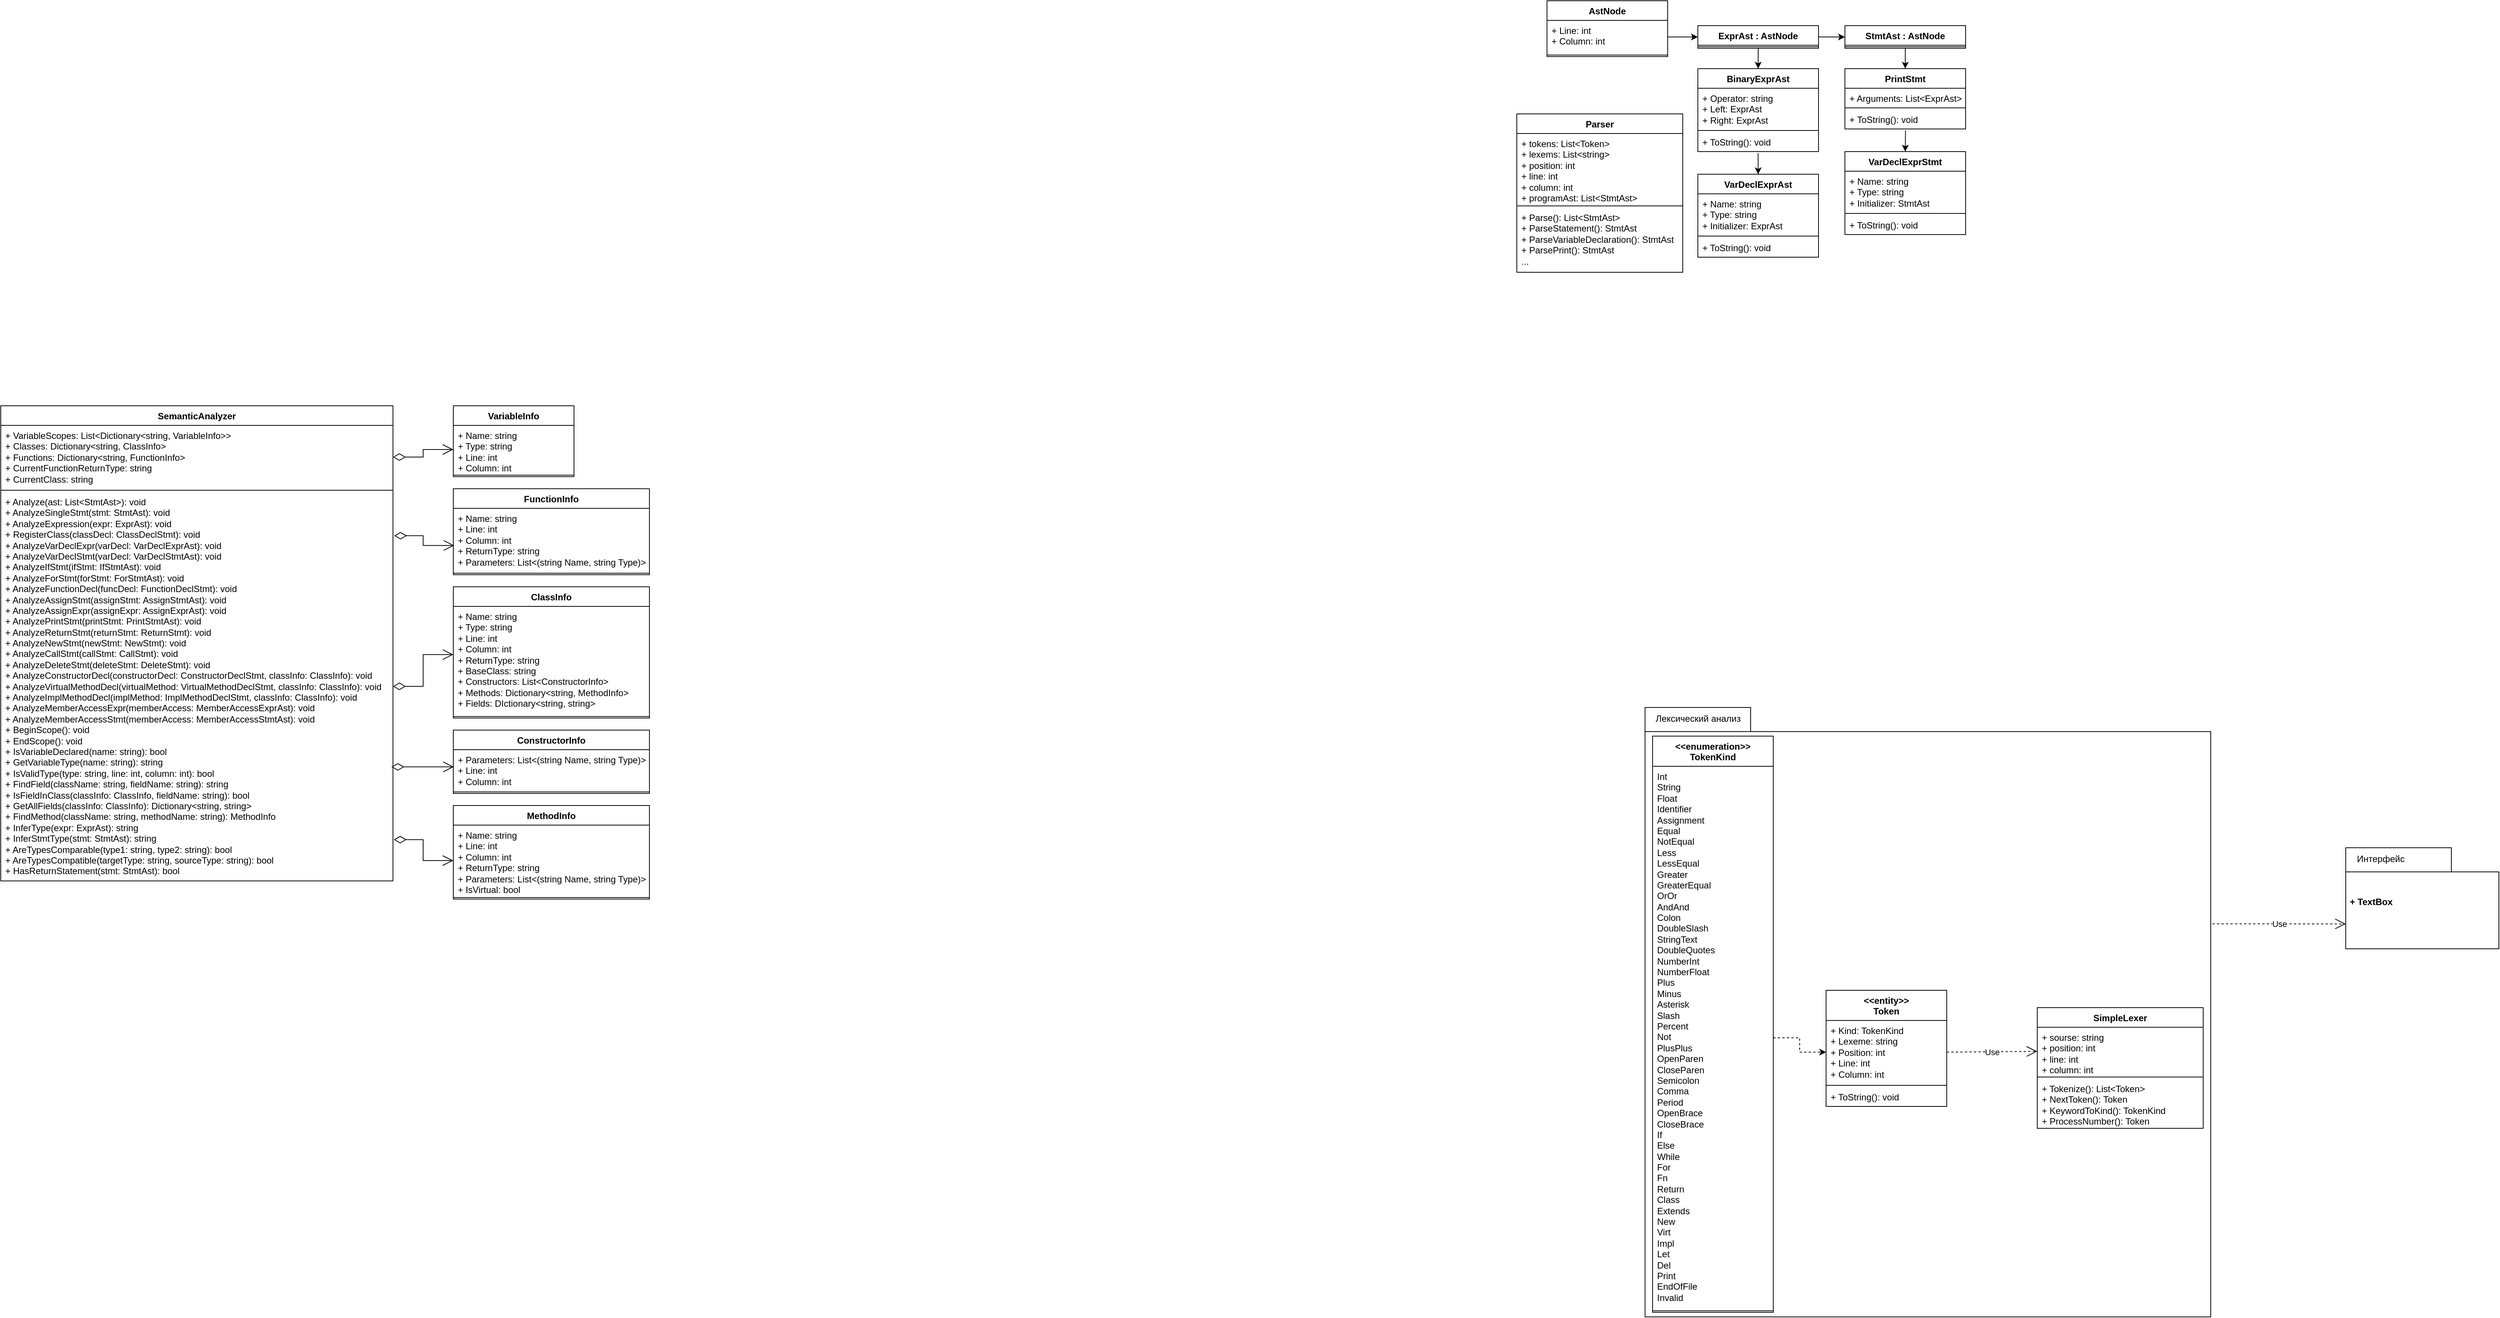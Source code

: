 <mxfile version="26.2.14">
  <diagram name="Page-1" id="e7e014a7-5840-1c2e-5031-d8a46d1fe8dd">
    <mxGraphModel dx="1787" dy="943" grid="1" gridSize="10" guides="1" tooltips="1" connect="1" arrows="1" fold="1" page="1" pageScale="1" pageWidth="1169" pageHeight="826" background="none" math="0" shadow="0">
      <root>
        <mxCell id="0" />
        <mxCell id="1" parent="0" />
        <mxCell id="24vI78n51o_PxsGSO4ZA-2" value="" style="shape=folder;fontStyle=1;spacingTop=10;tabWidth=140;tabHeight=32;tabPosition=left;html=1;whiteSpace=wrap;align=left;" vertex="1" parent="1">
          <mxGeometry x="2250" y="1350" width="750" height="808" as="geometry" />
        </mxCell>
        <mxCell id="PAyd272_Thw8yAXDjtvD-41" value="&lt;div&gt;&amp;lt;&amp;lt;entity&amp;gt;&amp;gt;&lt;/div&gt;Token" style="swimlane;fontStyle=1;align=center;verticalAlign=top;childLayout=stackLayout;horizontal=1;startSize=40;horizontalStack=0;resizeParent=1;resizeParentMax=0;resizeLast=0;collapsible=1;marginBottom=0;whiteSpace=wrap;html=1;" parent="1" vertex="1">
          <mxGeometry x="2490" y="1725" width="160" height="154" as="geometry" />
        </mxCell>
        <mxCell id="PAyd272_Thw8yAXDjtvD-42" value="+ Kind: TokenKind&lt;div&gt;+ Lexeme: string&lt;/div&gt;&lt;div&gt;+ Position: int&lt;/div&gt;&lt;div&gt;+ Line: int&lt;/div&gt;&lt;div&gt;+ Column: int&lt;/div&gt;" style="text;strokeColor=none;fillColor=none;align=left;verticalAlign=top;spacingLeft=4;spacingRight=4;overflow=hidden;rotatable=0;points=[[0,0.5],[1,0.5]];portConstraint=eastwest;whiteSpace=wrap;html=1;" parent="PAyd272_Thw8yAXDjtvD-41" vertex="1">
          <mxGeometry y="40" width="160" height="84" as="geometry" />
        </mxCell>
        <mxCell id="PAyd272_Thw8yAXDjtvD-43" value="" style="line;strokeWidth=1;fillColor=none;align=left;verticalAlign=middle;spacingTop=-1;spacingLeft=3;spacingRight=3;rotatable=0;labelPosition=right;points=[];portConstraint=eastwest;strokeColor=inherit;" parent="PAyd272_Thw8yAXDjtvD-41" vertex="1">
          <mxGeometry y="124" width="160" height="4" as="geometry" />
        </mxCell>
        <mxCell id="PAyd272_Thw8yAXDjtvD-44" value="+ ToString(): void" style="text;strokeColor=none;fillColor=none;align=left;verticalAlign=top;spacingLeft=4;spacingRight=4;overflow=hidden;rotatable=0;points=[[0,0.5],[1,0.5]];portConstraint=eastwest;whiteSpace=wrap;html=1;" parent="PAyd272_Thw8yAXDjtvD-41" vertex="1">
          <mxGeometry y="128" width="160" height="26" as="geometry" />
        </mxCell>
        <mxCell id="PAyd272_Thw8yAXDjtvD-46" value="&lt;div&gt;&amp;lt;&amp;lt;enumeration&amp;gt;&amp;gt;&lt;/div&gt;TokenKind" style="swimlane;fontStyle=1;align=center;verticalAlign=top;childLayout=stackLayout;horizontal=1;startSize=40;horizontalStack=0;resizeParent=1;resizeParentMax=0;resizeLast=0;collapsible=1;marginBottom=0;whiteSpace=wrap;html=1;" parent="1" vertex="1">
          <mxGeometry x="2260" y="1388" width="160" height="764" as="geometry" />
        </mxCell>
        <mxCell id="PAyd272_Thw8yAXDjtvD-47" value="Int&#xa;String&#xa;Float&#xa;Identifier&#xa;Assignment&#xa;Equal&#xa;NotEqual&#xa;Less&#xa;LessEqual&#xa;Greater&#xa;GreaterEqual&#xa;OrOr&#xa;AndAnd&#xa;Colon&#xa;DoubleSlash&#xa;StringText&#xa;DoubleQuotes&#xa;NumberInt&#xa;NumberFloat&#xa;Plus&#xa;Minus&#xa;Asterisk&#xa;Slash&#xa;Percent&#xa;Not&#xa;PlusPlus&#xa;OpenParen&#xa;CloseParen&#xa;Semicolon&#xa;Comma&#xa;Period&#xa;OpenBrace&#xa;CloseBrace&#xa;If&#xa;Else&#xa;While&#xa;For&#xa;Fn&#xa;Return&#xa;Class&#xa;Extends&#xa;New&#xa;Virt&#xa;Impl&#xa;Let&#xa;Del&#xa;Print&#xa;EndOfFile&#xa;Invalid" style="text;strokeColor=none;fillColor=none;align=left;verticalAlign=top;spacingLeft=4;spacingRight=4;overflow=hidden;rotatable=0;points=[[0,0.5],[1,0.5]];portConstraint=eastwest;whiteSpace=wrap;html=1;" parent="PAyd272_Thw8yAXDjtvD-46" vertex="1">
          <mxGeometry y="40" width="160" height="720" as="geometry" />
        </mxCell>
        <mxCell id="PAyd272_Thw8yAXDjtvD-48" value="" style="line;strokeWidth=1;fillColor=none;align=left;verticalAlign=middle;spacingTop=-1;spacingLeft=3;spacingRight=3;rotatable=0;labelPosition=right;points=[];portConstraint=eastwest;strokeColor=inherit;" parent="PAyd272_Thw8yAXDjtvD-46" vertex="1">
          <mxGeometry y="760" width="160" height="4" as="geometry" />
        </mxCell>
        <mxCell id="PAyd272_Thw8yAXDjtvD-84" style="edgeStyle=orthogonalEdgeStyle;rounded=0;orthogonalLoop=1;jettySize=auto;html=1;exitX=1;exitY=0.25;exitDx=0;exitDy=0;" parent="1" source="PAyd272_Thw8yAXDjtvD-50" edge="1">
          <mxGeometry relative="1" as="geometry">
            <mxPoint x="2280.333" y="431.333" as="targetPoint" />
          </mxGeometry>
        </mxCell>
        <mxCell id="PAyd272_Thw8yAXDjtvD-50" value="AstNode" style="swimlane;fontStyle=1;align=center;verticalAlign=top;childLayout=stackLayout;horizontal=1;startSize=26;horizontalStack=0;resizeParent=1;resizeParentMax=0;resizeLast=0;collapsible=1;marginBottom=0;whiteSpace=wrap;html=1;" parent="1" vertex="1">
          <mxGeometry x="2120" y="413" width="160" height="74" as="geometry" />
        </mxCell>
        <mxCell id="PAyd272_Thw8yAXDjtvD-51" value="+ Line: int&lt;div&gt;+ Column: int&lt;/div&gt;" style="text;strokeColor=none;fillColor=none;align=left;verticalAlign=top;spacingLeft=4;spacingRight=4;overflow=hidden;rotatable=0;points=[[0,0.5],[1,0.5]];portConstraint=eastwest;whiteSpace=wrap;html=1;" parent="PAyd272_Thw8yAXDjtvD-50" vertex="1">
          <mxGeometry y="26" width="160" height="44" as="geometry" />
        </mxCell>
        <mxCell id="PAyd272_Thw8yAXDjtvD-52" value="" style="line;strokeWidth=1;fillColor=none;align=left;verticalAlign=middle;spacingTop=-1;spacingLeft=3;spacingRight=3;rotatable=0;labelPosition=right;points=[];portConstraint=eastwest;strokeColor=inherit;" parent="PAyd272_Thw8yAXDjtvD-50" vertex="1">
          <mxGeometry y="70" width="160" height="4" as="geometry" />
        </mxCell>
        <mxCell id="PAyd272_Thw8yAXDjtvD-86" style="edgeStyle=orthogonalEdgeStyle;rounded=0;orthogonalLoop=1;jettySize=auto;html=1;exitX=1;exitY=0.5;exitDx=0;exitDy=0;" parent="1" source="PAyd272_Thw8yAXDjtvD-54" target="PAyd272_Thw8yAXDjtvD-57" edge="1">
          <mxGeometry relative="1" as="geometry" />
        </mxCell>
        <mxCell id="PAyd272_Thw8yAXDjtvD-87" style="edgeStyle=orthogonalEdgeStyle;rounded=0;orthogonalLoop=1;jettySize=auto;html=1;exitX=0.5;exitY=1;exitDx=0;exitDy=0;entryX=0.5;entryY=0;entryDx=0;entryDy=0;" parent="1" source="PAyd272_Thw8yAXDjtvD-54" target="PAyd272_Thw8yAXDjtvD-70" edge="1">
          <mxGeometry relative="1" as="geometry" />
        </mxCell>
        <mxCell id="PAyd272_Thw8yAXDjtvD-54" value="ExprAst : AstNode" style="swimlane;fontStyle=1;align=center;verticalAlign=top;childLayout=stackLayout;horizontal=1;startSize=26;horizontalStack=0;resizeParent=1;resizeParentMax=0;resizeLast=0;collapsible=1;marginBottom=0;whiteSpace=wrap;html=1;" parent="1" vertex="1">
          <mxGeometry x="2320" y="446" width="160" height="30" as="geometry" />
        </mxCell>
        <mxCell id="PAyd272_Thw8yAXDjtvD-56" value="" style="line;strokeWidth=1;fillColor=none;align=left;verticalAlign=middle;spacingTop=-1;spacingLeft=3;spacingRight=3;rotatable=0;labelPosition=right;points=[];portConstraint=eastwest;strokeColor=inherit;" parent="PAyd272_Thw8yAXDjtvD-54" vertex="1">
          <mxGeometry y="26" width="160" height="4" as="geometry" />
        </mxCell>
        <mxCell id="PAyd272_Thw8yAXDjtvD-57" value="StmtAst : AstNode" style="swimlane;fontStyle=1;align=center;verticalAlign=top;childLayout=stackLayout;horizontal=1;startSize=26;horizontalStack=0;resizeParent=1;resizeParentMax=0;resizeLast=0;collapsible=1;marginBottom=0;whiteSpace=wrap;html=1;" parent="1" vertex="1">
          <mxGeometry x="2515" y="446" width="160" height="30" as="geometry" />
        </mxCell>
        <mxCell id="PAyd272_Thw8yAXDjtvD-59" value="" style="line;strokeWidth=1;fillColor=none;align=left;verticalAlign=middle;spacingTop=-1;spacingLeft=3;spacingRight=3;rotatable=0;labelPosition=right;points=[];portConstraint=eastwest;strokeColor=inherit;" parent="PAyd272_Thw8yAXDjtvD-57" vertex="1">
          <mxGeometry y="26" width="160" height="4" as="geometry" />
        </mxCell>
        <mxCell id="PAyd272_Thw8yAXDjtvD-89" style="edgeStyle=orthogonalEdgeStyle;rounded=0;orthogonalLoop=1;jettySize=auto;html=1;exitX=0.5;exitY=0;exitDx=0;exitDy=0;entryX=0.5;entryY=1;entryDx=0;entryDy=0;startArrow=classic;startFill=1;endArrow=none;" parent="1" source="PAyd272_Thw8yAXDjtvD-66" target="PAyd272_Thw8yAXDjtvD-57" edge="1">
          <mxGeometry relative="1" as="geometry" />
        </mxCell>
        <mxCell id="PAyd272_Thw8yAXDjtvD-66" value="PrintStmt" style="swimlane;fontStyle=1;align=center;verticalAlign=top;childLayout=stackLayout;horizontal=1;startSize=26;horizontalStack=0;resizeParent=1;resizeParentMax=0;resizeLast=0;collapsible=1;marginBottom=0;whiteSpace=wrap;html=1;" parent="1" vertex="1">
          <mxGeometry x="2515" y="503" width="160" height="80" as="geometry" />
        </mxCell>
        <mxCell id="PAyd272_Thw8yAXDjtvD-67" value="+ Arguments: List&amp;lt;ExprAst&amp;gt;" style="text;strokeColor=none;fillColor=none;align=left;verticalAlign=top;spacingLeft=4;spacingRight=4;overflow=hidden;rotatable=0;points=[[0,0.5],[1,0.5]];portConstraint=eastwest;whiteSpace=wrap;html=1;" parent="PAyd272_Thw8yAXDjtvD-66" vertex="1">
          <mxGeometry y="26" width="160" height="24" as="geometry" />
        </mxCell>
        <mxCell id="PAyd272_Thw8yAXDjtvD-68" value="" style="line;strokeWidth=1;fillColor=none;align=left;verticalAlign=middle;spacingTop=-1;spacingLeft=3;spacingRight=3;rotatable=0;labelPosition=right;points=[];portConstraint=eastwest;strokeColor=inherit;" parent="PAyd272_Thw8yAXDjtvD-66" vertex="1">
          <mxGeometry y="50" width="160" height="4" as="geometry" />
        </mxCell>
        <mxCell id="PAyd272_Thw8yAXDjtvD-69" value="+ ToString(): void" style="text;strokeColor=none;fillColor=none;align=left;verticalAlign=top;spacingLeft=4;spacingRight=4;overflow=hidden;rotatable=0;points=[[0,0.5],[1,0.5]];portConstraint=eastwest;whiteSpace=wrap;html=1;" parent="PAyd272_Thw8yAXDjtvD-66" vertex="1">
          <mxGeometry y="54" width="160" height="26" as="geometry" />
        </mxCell>
        <mxCell id="PAyd272_Thw8yAXDjtvD-88" style="edgeStyle=orthogonalEdgeStyle;rounded=0;orthogonalLoop=1;jettySize=auto;html=1;exitX=0.499;exitY=1.082;exitDx=0;exitDy=0;entryX=0.5;entryY=0;entryDx=0;entryDy=0;exitPerimeter=0;" parent="1" source="PAyd272_Thw8yAXDjtvD-73" target="PAyd272_Thw8yAXDjtvD-74" edge="1">
          <mxGeometry relative="1" as="geometry" />
        </mxCell>
        <mxCell id="PAyd272_Thw8yAXDjtvD-70" value="BinaryExprAst" style="swimlane;fontStyle=1;align=center;verticalAlign=top;childLayout=stackLayout;horizontal=1;startSize=26;horizontalStack=0;resizeParent=1;resizeParentMax=0;resizeLast=0;collapsible=1;marginBottom=0;whiteSpace=wrap;html=1;" parent="1" vertex="1">
          <mxGeometry x="2320" y="503" width="160" height="110" as="geometry" />
        </mxCell>
        <mxCell id="PAyd272_Thw8yAXDjtvD-71" value="+ Operator: string&lt;div&gt;+ Left: ExprAst&lt;/div&gt;&lt;div&gt;+ Right:&amp;nbsp;&lt;span style=&quot;background-color: transparent; color: light-dark(rgb(0, 0, 0), rgb(255, 255, 255));&quot;&gt;ExprAst&lt;br&gt;&lt;/span&gt;&lt;/div&gt;" style="text;strokeColor=none;fillColor=none;align=left;verticalAlign=top;spacingLeft=4;spacingRight=4;overflow=hidden;rotatable=0;points=[[0,0.5],[1,0.5]];portConstraint=eastwest;whiteSpace=wrap;html=1;" parent="PAyd272_Thw8yAXDjtvD-70" vertex="1">
          <mxGeometry y="26" width="160" height="54" as="geometry" />
        </mxCell>
        <mxCell id="PAyd272_Thw8yAXDjtvD-72" value="" style="line;strokeWidth=1;fillColor=none;align=left;verticalAlign=middle;spacingTop=-1;spacingLeft=3;spacingRight=3;rotatable=0;labelPosition=right;points=[];portConstraint=eastwest;strokeColor=inherit;" parent="PAyd272_Thw8yAXDjtvD-70" vertex="1">
          <mxGeometry y="80" width="160" height="4" as="geometry" />
        </mxCell>
        <mxCell id="PAyd272_Thw8yAXDjtvD-73" value="+ ToString(): void" style="text;strokeColor=none;fillColor=none;align=left;verticalAlign=top;spacingLeft=4;spacingRight=4;overflow=hidden;rotatable=0;points=[[0,0.5],[1,0.5]];portConstraint=eastwest;whiteSpace=wrap;html=1;" parent="PAyd272_Thw8yAXDjtvD-70" vertex="1">
          <mxGeometry y="84" width="160" height="26" as="geometry" />
        </mxCell>
        <mxCell id="PAyd272_Thw8yAXDjtvD-74" value="VarDeclExprAst" style="swimlane;fontStyle=1;align=center;verticalAlign=top;childLayout=stackLayout;horizontal=1;startSize=26;horizontalStack=0;resizeParent=1;resizeParentMax=0;resizeLast=0;collapsible=1;marginBottom=0;whiteSpace=wrap;html=1;" parent="1" vertex="1">
          <mxGeometry x="2320" y="643" width="160" height="110" as="geometry" />
        </mxCell>
        <mxCell id="PAyd272_Thw8yAXDjtvD-75" value="+ Name: string&lt;div&gt;+ Type: string&lt;/div&gt;&lt;div&gt;+ Initializer: ExprAst&lt;br&gt;&lt;/div&gt;" style="text;strokeColor=none;fillColor=none;align=left;verticalAlign=top;spacingLeft=4;spacingRight=4;overflow=hidden;rotatable=0;points=[[0,0.5],[1,0.5]];portConstraint=eastwest;whiteSpace=wrap;html=1;" parent="PAyd272_Thw8yAXDjtvD-74" vertex="1">
          <mxGeometry y="26" width="160" height="54" as="geometry" />
        </mxCell>
        <mxCell id="PAyd272_Thw8yAXDjtvD-76" value="" style="line;strokeWidth=1;fillColor=none;align=left;verticalAlign=middle;spacingTop=-1;spacingLeft=3;spacingRight=3;rotatable=0;labelPosition=right;points=[];portConstraint=eastwest;strokeColor=inherit;" parent="PAyd272_Thw8yAXDjtvD-74" vertex="1">
          <mxGeometry y="80" width="160" height="4" as="geometry" />
        </mxCell>
        <mxCell id="PAyd272_Thw8yAXDjtvD-77" value="+ ToString(): void" style="text;strokeColor=none;fillColor=none;align=left;verticalAlign=top;spacingLeft=4;spacingRight=4;overflow=hidden;rotatable=0;points=[[0,0.5],[1,0.5]];portConstraint=eastwest;whiteSpace=wrap;html=1;" parent="PAyd272_Thw8yAXDjtvD-74" vertex="1">
          <mxGeometry y="84" width="160" height="26" as="geometry" />
        </mxCell>
        <mxCell id="PAyd272_Thw8yAXDjtvD-78" value="VarDeclExprStmt" style="swimlane;fontStyle=1;align=center;verticalAlign=top;childLayout=stackLayout;horizontal=1;startSize=26;horizontalStack=0;resizeParent=1;resizeParentMax=0;resizeLast=0;collapsible=1;marginBottom=0;whiteSpace=wrap;html=1;" parent="1" vertex="1">
          <mxGeometry x="2515" y="613" width="160" height="110" as="geometry" />
        </mxCell>
        <mxCell id="PAyd272_Thw8yAXDjtvD-79" value="+ Name: string&lt;div&gt;+ Type: string&lt;/div&gt;&lt;div&gt;+ Initializer: StmtAst&lt;br&gt;&lt;/div&gt;" style="text;strokeColor=none;fillColor=none;align=left;verticalAlign=top;spacingLeft=4;spacingRight=4;overflow=hidden;rotatable=0;points=[[0,0.5],[1,0.5]];portConstraint=eastwest;whiteSpace=wrap;html=1;" parent="PAyd272_Thw8yAXDjtvD-78" vertex="1">
          <mxGeometry y="26" width="160" height="54" as="geometry" />
        </mxCell>
        <mxCell id="PAyd272_Thw8yAXDjtvD-80" value="" style="line;strokeWidth=1;fillColor=none;align=left;verticalAlign=middle;spacingTop=-1;spacingLeft=3;spacingRight=3;rotatable=0;labelPosition=right;points=[];portConstraint=eastwest;strokeColor=inherit;" parent="PAyd272_Thw8yAXDjtvD-78" vertex="1">
          <mxGeometry y="80" width="160" height="4" as="geometry" />
        </mxCell>
        <mxCell id="PAyd272_Thw8yAXDjtvD-81" value="+ ToString(): void" style="text;strokeColor=none;fillColor=none;align=left;verticalAlign=top;spacingLeft=4;spacingRight=4;overflow=hidden;rotatable=0;points=[[0,0.5],[1,0.5]];portConstraint=eastwest;whiteSpace=wrap;html=1;" parent="PAyd272_Thw8yAXDjtvD-78" vertex="1">
          <mxGeometry y="84" width="160" height="26" as="geometry" />
        </mxCell>
        <mxCell id="PAyd272_Thw8yAXDjtvD-85" style="edgeStyle=orthogonalEdgeStyle;rounded=0;orthogonalLoop=1;jettySize=auto;html=1;exitX=1;exitY=0.5;exitDx=0;exitDy=0;entryX=0;entryY=0.5;entryDx=0;entryDy=0;" parent="1" source="PAyd272_Thw8yAXDjtvD-51" target="PAyd272_Thw8yAXDjtvD-54" edge="1">
          <mxGeometry relative="1" as="geometry" />
        </mxCell>
        <mxCell id="PAyd272_Thw8yAXDjtvD-91" style="edgeStyle=orthogonalEdgeStyle;rounded=0;orthogonalLoop=1;jettySize=auto;html=1;exitX=0.5;exitY=0;exitDx=0;exitDy=0;entryX=0.502;entryY=1.07;entryDx=0;entryDy=0;entryPerimeter=0;startArrow=classic;startFill=1;endArrow=none;" parent="1" source="PAyd272_Thw8yAXDjtvD-78" target="PAyd272_Thw8yAXDjtvD-69" edge="1">
          <mxGeometry relative="1" as="geometry" />
        </mxCell>
        <mxCell id="PAyd272_Thw8yAXDjtvD-93" value="Parser" style="swimlane;fontStyle=1;align=center;verticalAlign=top;childLayout=stackLayout;horizontal=1;startSize=26;horizontalStack=0;resizeParent=1;resizeParentMax=0;resizeLast=0;collapsible=1;marginBottom=0;whiteSpace=wrap;html=1;" parent="1" vertex="1">
          <mxGeometry x="2080" y="563" width="220" height="210" as="geometry" />
        </mxCell>
        <mxCell id="PAyd272_Thw8yAXDjtvD-94" value="+ tokens: List&amp;lt;Token&amp;gt;&lt;div&gt;+ lexems: List&amp;lt;string&amp;gt;&lt;/div&gt;&lt;div&gt;+ position: int&lt;/div&gt;&lt;div&gt;+ line: int&lt;/div&gt;&lt;div&gt;+ column: int&lt;/div&gt;&lt;div&gt;+ programAst: List&amp;lt;StmtAst&amp;gt;&lt;/div&gt;" style="text;strokeColor=none;fillColor=none;align=left;verticalAlign=top;spacingLeft=4;spacingRight=4;overflow=hidden;rotatable=0;points=[[0,0.5],[1,0.5]];portConstraint=eastwest;whiteSpace=wrap;html=1;" parent="PAyd272_Thw8yAXDjtvD-93" vertex="1">
          <mxGeometry y="26" width="220" height="94" as="geometry" />
        </mxCell>
        <mxCell id="PAyd272_Thw8yAXDjtvD-95" value="" style="line;strokeWidth=1;fillColor=none;align=left;verticalAlign=middle;spacingTop=-1;spacingLeft=3;spacingRight=3;rotatable=0;labelPosition=right;points=[];portConstraint=eastwest;strokeColor=inherit;" parent="PAyd272_Thw8yAXDjtvD-93" vertex="1">
          <mxGeometry y="120" width="220" height="4" as="geometry" />
        </mxCell>
        <mxCell id="PAyd272_Thw8yAXDjtvD-96" value="+ Parse(): List&amp;lt;StmtAst&amp;gt;&lt;div&gt;+ ParseStatement(): StmtAst&lt;/div&gt;&lt;div&gt;+ ParseVariableDeclaration(): StmtAst&lt;/div&gt;&lt;div&gt;+&amp;nbsp;ParsePrint(): StmtAst&lt;/div&gt;&lt;div&gt;...&lt;/div&gt;" style="text;strokeColor=none;fillColor=none;align=left;verticalAlign=top;spacingLeft=4;spacingRight=4;overflow=hidden;rotatable=0;points=[[0,0.5],[1,0.5]];portConstraint=eastwest;whiteSpace=wrap;html=1;" parent="PAyd272_Thw8yAXDjtvD-93" vertex="1">
          <mxGeometry y="124" width="220" height="86" as="geometry" />
        </mxCell>
        <mxCell id="PAyd272_Thw8yAXDjtvD-97" value="SimpleLexer" style="swimlane;fontStyle=1;align=center;verticalAlign=top;childLayout=stackLayout;horizontal=1;startSize=26;horizontalStack=0;resizeParent=1;resizeParentMax=0;resizeLast=0;collapsible=1;marginBottom=0;whiteSpace=wrap;html=1;" parent="1" vertex="1">
          <mxGeometry x="2770" y="1748" width="220" height="160" as="geometry" />
        </mxCell>
        <mxCell id="PAyd272_Thw8yAXDjtvD-98" value="+ sourse: string&lt;div&gt;+ position: int&lt;/div&gt;&lt;div&gt;+ line: int&lt;/div&gt;&lt;div&gt;+ column: int&lt;/div&gt;" style="text;strokeColor=none;fillColor=none;align=left;verticalAlign=top;spacingLeft=4;spacingRight=4;overflow=hidden;rotatable=0;points=[[0,0.5],[1,0.5]];portConstraint=eastwest;whiteSpace=wrap;html=1;" parent="PAyd272_Thw8yAXDjtvD-97" vertex="1">
          <mxGeometry y="26" width="220" height="64" as="geometry" />
        </mxCell>
        <mxCell id="PAyd272_Thw8yAXDjtvD-99" value="" style="line;strokeWidth=1;fillColor=none;align=left;verticalAlign=middle;spacingTop=-1;spacingLeft=3;spacingRight=3;rotatable=0;labelPosition=right;points=[];portConstraint=eastwest;strokeColor=inherit;" parent="PAyd272_Thw8yAXDjtvD-97" vertex="1">
          <mxGeometry y="90" width="220" height="4" as="geometry" />
        </mxCell>
        <mxCell id="PAyd272_Thw8yAXDjtvD-100" value="+ Tokenize(): List&amp;lt;Token&amp;gt;&lt;div&gt;+ NextToken(): Token&lt;/div&gt;&lt;div&gt;+ KeywordToKind(): TokenKind&lt;/div&gt;&lt;div&gt;+&amp;nbsp;ProcessNumber(): Token&lt;/div&gt;" style="text;strokeColor=none;fillColor=none;align=left;verticalAlign=top;spacingLeft=4;spacingRight=4;overflow=hidden;rotatable=0;points=[[0,0.5],[1,0.5]];portConstraint=eastwest;whiteSpace=wrap;html=1;" parent="PAyd272_Thw8yAXDjtvD-97" vertex="1">
          <mxGeometry y="94" width="220" height="66" as="geometry" />
        </mxCell>
        <mxCell id="PAyd272_Thw8yAXDjtvD-101" value="SemanticAnalyzer" style="swimlane;fontStyle=1;align=center;verticalAlign=top;childLayout=stackLayout;horizontal=1;startSize=26;horizontalStack=0;resizeParent=1;resizeParentMax=0;resizeLast=0;collapsible=1;marginBottom=0;whiteSpace=wrap;html=1;" parent="1" vertex="1">
          <mxGeometry x="70" y="950" width="520" height="630" as="geometry" />
        </mxCell>
        <mxCell id="PAyd272_Thw8yAXDjtvD-102" value="+ VariableScopes: List&amp;lt;Dictionary&amp;lt;string, VariableInfo&amp;gt;&amp;gt;&lt;div&gt;+&amp;nbsp;&lt;span style=&quot;background-color: transparent; color: light-dark(rgb(0, 0, 0), rgb(255, 255, 255));&quot;&gt;Classes:&amp;nbsp;&lt;/span&gt;&lt;span style=&quot;background-color: transparent; color: light-dark(rgb(0, 0, 0), rgb(255, 255, 255));&quot;&gt;Dictionary&amp;lt;string, ClassInfo&amp;gt;&lt;/span&gt;&lt;/div&gt;&lt;div&gt;+&amp;nbsp;&lt;span style=&quot;background-color: transparent; color: light-dark(rgb(0, 0, 0), rgb(255, 255, 255));&quot;&gt;Functions:&amp;nbsp;&lt;/span&gt;&lt;span style=&quot;background-color: transparent; color: light-dark(rgb(0, 0, 0), rgb(255, 255, 255));&quot;&gt;Dictionary&amp;lt;string, FunctionInfo&amp;gt;&amp;nbsp;&lt;/span&gt;&lt;/div&gt;&lt;div&gt;+ CurrentFunctionReturnType: string&lt;/div&gt;&lt;div&gt;+ CurrentClass: string&lt;/div&gt;" style="text;strokeColor=none;fillColor=none;align=left;verticalAlign=top;spacingLeft=4;spacingRight=4;overflow=hidden;rotatable=0;points=[[0,0.5],[1,0.5]];portConstraint=eastwest;whiteSpace=wrap;html=1;" parent="PAyd272_Thw8yAXDjtvD-101" vertex="1">
          <mxGeometry y="26" width="520" height="84" as="geometry" />
        </mxCell>
        <mxCell id="PAyd272_Thw8yAXDjtvD-103" value="" style="line;strokeWidth=1;fillColor=none;align=left;verticalAlign=middle;spacingTop=-1;spacingLeft=3;spacingRight=3;rotatable=0;labelPosition=right;points=[];portConstraint=eastwest;strokeColor=inherit;" parent="PAyd272_Thw8yAXDjtvD-101" vertex="1">
          <mxGeometry y="110" width="520" height="4" as="geometry" />
        </mxCell>
        <mxCell id="PAyd272_Thw8yAXDjtvD-104" value="&lt;div&gt;+ Analyze(ast: List&amp;lt;StmtAst&amp;gt;): void&lt;/div&gt;&lt;div&gt;+ AnalyzeSingleStmt(stmt: StmtAst): void&lt;/div&gt;&lt;div&gt;+ AnalyzeExpression(expr: ExprAst): void&lt;/div&gt;&lt;div&gt;+ RegisterClass(classDecl: ClassDeclStmt): void&lt;/div&gt;&lt;div&gt;+ AnalyzeVarDeclExpr(varDecl: VarDeclExprAst): void&lt;/div&gt;&lt;div&gt;+ AnalyzeVarDeclStmt(varDecl: VarDeclStmtAst): void&lt;/div&gt;&lt;div&gt;+ AnalyzeIfStmt(ifStmt: IfStmtAst): void&lt;/div&gt;&lt;div&gt;+ AnalyzeForStmt(forStmt: ForStmtAst): void&lt;/div&gt;&lt;div&gt;+ AnalyzeFunctionDecl(funcDecl: FunctionDeclStmt): void&lt;/div&gt;&lt;div&gt;+ AnalyzeAssignStmt(assignStmt: AssignStmtAst): void&lt;/div&gt;&lt;div&gt;+ AnalyzeAssignExpr(assignExpr: AssignExprAst): void&lt;/div&gt;&lt;div&gt;+ AnalyzePrintStmt(printStmt: PrintStmtAst): void&lt;/div&gt;&lt;div&gt;+ AnalyzeReturnStmt(returnStmt: ReturnStmt): void&lt;/div&gt;&lt;div&gt;+ AnalyzeNewStmt(newStmt: NewStmt): void&lt;/div&gt;&lt;div&gt;+ AnalyzeCallStmt(callStmt: CallStmt): void&lt;/div&gt;&lt;div&gt;+ AnalyzeDeleteStmt(deleteStmt: DeleteStmt): void&lt;/div&gt;&lt;div&gt;+ AnalyzeConstructorDecl(constructorDecl: ConstructorDeclStmt, classInfo: ClassInfo): void&lt;/div&gt;&lt;div&gt;+ AnalyzeVirtualMethodDecl(virtualMethod: VirtualMethodDeclStmt, classInfo: ClassInfo): void&lt;/div&gt;&lt;div&gt;+ AnalyzeImplMethodDecl(implMethod: ImplMethodDeclStmt, classInfo: ClassInfo): void&lt;/div&gt;&lt;div&gt;+ AnalyzeMemberAccessExpr(memberAccess: MemberAccessExprAst): void&lt;/div&gt;&lt;div&gt;+ AnalyzeMemberAccessStmt(memberAccess: MemberAccessStmtAst): void&lt;/div&gt;&lt;div&gt;+ BeginScope(): void&lt;/div&gt;&lt;div&gt;+ EndScope(): void&lt;/div&gt;&lt;div&gt;+ IsVariableDeclared(name: string): bool&lt;/div&gt;&lt;div&gt;+ GetVariableType(name: string): string&lt;/div&gt;&lt;div&gt;+ IsValidType(type: string, line: int, column: int): bool&lt;/div&gt;&lt;div&gt;+ FindField(className: string, fieldName: string): string&lt;/div&gt;&lt;div&gt;+ IsFieldInClass(classInfo: ClassInfo, fieldName: string): bool&lt;/div&gt;&lt;div&gt;+ GetAllFields(classInfo: ClassInfo): Dictionary&amp;lt;string, string&amp;gt;&lt;/div&gt;&lt;div&gt;+ FindMethod(className: string, methodName: string): MethodInfo&lt;/div&gt;&lt;div&gt;+ InferType(expr: ExprAst): string&lt;/div&gt;&lt;div&gt;+ InferStmtType(stmt: StmtAst): string&lt;/div&gt;&lt;div&gt;+ AreTypesComparable(type1: string, type2: string): bool&lt;/div&gt;&lt;div&gt;+ AreTypesCompatible(targetType: string, sourceType: string): bool&lt;/div&gt;&lt;div&gt;+ HasReturnStatement(stmt: StmtAst): bool&lt;/div&gt;" style="text;strokeColor=none;fillColor=none;align=left;verticalAlign=top;spacingLeft=4;spacingRight=4;overflow=hidden;rotatable=0;points=[[0,0.5],[1,0.5]];portConstraint=eastwest;whiteSpace=wrap;html=1;" parent="PAyd272_Thw8yAXDjtvD-101" vertex="1">
          <mxGeometry y="114" width="520" height="516" as="geometry" />
        </mxCell>
        <mxCell id="PAyd272_Thw8yAXDjtvD-106" style="edgeStyle=orthogonalEdgeStyle;rounded=0;orthogonalLoop=1;jettySize=auto;html=1;exitX=1;exitY=0.5;exitDx=0;exitDy=0;entryX=0;entryY=0.5;entryDx=0;entryDy=0;dashed=1;" parent="1" source="PAyd272_Thw8yAXDjtvD-47" target="PAyd272_Thw8yAXDjtvD-42" edge="1">
          <mxGeometry relative="1" as="geometry" />
        </mxCell>
        <mxCell id="GHP_JnTNa04vNhp3ZJTi-1" value="VariableInfo" style="swimlane;fontStyle=1;align=center;verticalAlign=top;childLayout=stackLayout;horizontal=1;startSize=26;horizontalStack=0;resizeParent=1;resizeParentMax=0;resizeLast=0;collapsible=1;marginBottom=0;whiteSpace=wrap;html=1;" parent="1" vertex="1">
          <mxGeometry x="670" y="950" width="160" height="94" as="geometry" />
        </mxCell>
        <mxCell id="GHP_JnTNa04vNhp3ZJTi-2" value="+ Name: string&lt;div&gt;+ Type: string&lt;/div&gt;&lt;div&gt;+ Line: int&lt;/div&gt;&lt;div&gt;+ Column: int&lt;/div&gt;" style="text;strokeColor=none;fillColor=none;align=left;verticalAlign=top;spacingLeft=4;spacingRight=4;overflow=hidden;rotatable=0;points=[[0,0.5],[1,0.5]];portConstraint=eastwest;whiteSpace=wrap;html=1;" parent="GHP_JnTNa04vNhp3ZJTi-1" vertex="1">
          <mxGeometry y="26" width="160" height="64" as="geometry" />
        </mxCell>
        <mxCell id="GHP_JnTNa04vNhp3ZJTi-3" value="" style="line;strokeWidth=1;fillColor=none;align=left;verticalAlign=middle;spacingTop=-1;spacingLeft=3;spacingRight=3;rotatable=0;labelPosition=right;points=[];portConstraint=eastwest;strokeColor=inherit;" parent="GHP_JnTNa04vNhp3ZJTi-1" vertex="1">
          <mxGeometry y="90" width="160" height="4" as="geometry" />
        </mxCell>
        <mxCell id="GHP_JnTNa04vNhp3ZJTi-6" value="ClassInfo" style="swimlane;fontStyle=1;align=center;verticalAlign=top;childLayout=stackLayout;horizontal=1;startSize=26;horizontalStack=0;resizeParent=1;resizeParentMax=0;resizeLast=0;collapsible=1;marginBottom=0;whiteSpace=wrap;html=1;" parent="1" vertex="1">
          <mxGeometry x="670" y="1190" width="260" height="174" as="geometry" />
        </mxCell>
        <mxCell id="GHP_JnTNa04vNhp3ZJTi-7" value="+ Name: string&lt;div&gt;+ Type: string&lt;/div&gt;&lt;div&gt;+ Line: int&lt;/div&gt;&lt;div&gt;+ Column: int&lt;/div&gt;&lt;div&gt;+ ReturnType: string&lt;/div&gt;&lt;div&gt;+ BaseClass: string&lt;/div&gt;&lt;div&gt;+ Constructors: List&amp;lt;ConstructorInfo&amp;gt;&lt;/div&gt;&lt;div&gt;+ Methods: Dictionary&amp;lt;string, MethodInfo&amp;gt;&lt;/div&gt;&lt;div&gt;+ Fields: DIctionary&amp;lt;string, string&amp;gt;&lt;/div&gt;" style="text;strokeColor=none;fillColor=none;align=left;verticalAlign=top;spacingLeft=4;spacingRight=4;overflow=hidden;rotatable=0;points=[[0,0.5],[1,0.5]];portConstraint=eastwest;whiteSpace=wrap;html=1;" parent="GHP_JnTNa04vNhp3ZJTi-6" vertex="1">
          <mxGeometry y="26" width="260" height="144" as="geometry" />
        </mxCell>
        <mxCell id="GHP_JnTNa04vNhp3ZJTi-8" value="" style="line;strokeWidth=1;fillColor=none;align=left;verticalAlign=middle;spacingTop=-1;spacingLeft=3;spacingRight=3;rotatable=0;labelPosition=right;points=[];portConstraint=eastwest;strokeColor=inherit;" parent="GHP_JnTNa04vNhp3ZJTi-6" vertex="1">
          <mxGeometry y="170" width="260" height="4" as="geometry" />
        </mxCell>
        <mxCell id="GHP_JnTNa04vNhp3ZJTi-10" value="ConstructorInfo" style="swimlane;fontStyle=1;align=center;verticalAlign=top;childLayout=stackLayout;horizontal=1;startSize=26;horizontalStack=0;resizeParent=1;resizeParentMax=0;resizeLast=0;collapsible=1;marginBottom=0;whiteSpace=wrap;html=1;" parent="1" vertex="1">
          <mxGeometry x="670" y="1380" width="260" height="84" as="geometry" />
        </mxCell>
        <mxCell id="GHP_JnTNa04vNhp3ZJTi-11" value="+ Parameters: List&amp;lt;(string Name, string Type)&amp;gt;&lt;div&gt;+ Line: int&lt;/div&gt;&lt;div&gt;+ Column: int&lt;/div&gt;" style="text;strokeColor=none;fillColor=none;align=left;verticalAlign=top;spacingLeft=4;spacingRight=4;overflow=hidden;rotatable=0;points=[[0,0.5],[1,0.5]];portConstraint=eastwest;whiteSpace=wrap;html=1;" parent="GHP_JnTNa04vNhp3ZJTi-10" vertex="1">
          <mxGeometry y="26" width="260" height="54" as="geometry" />
        </mxCell>
        <mxCell id="GHP_JnTNa04vNhp3ZJTi-12" value="" style="line;strokeWidth=1;fillColor=none;align=left;verticalAlign=middle;spacingTop=-1;spacingLeft=3;spacingRight=3;rotatable=0;labelPosition=right;points=[];portConstraint=eastwest;strokeColor=inherit;" parent="GHP_JnTNa04vNhp3ZJTi-10" vertex="1">
          <mxGeometry y="80" width="260" height="4" as="geometry" />
        </mxCell>
        <mxCell id="GHP_JnTNa04vNhp3ZJTi-13" value="FunctionInfo" style="swimlane;fontStyle=1;align=center;verticalAlign=top;childLayout=stackLayout;horizontal=1;startSize=26;horizontalStack=0;resizeParent=1;resizeParentMax=0;resizeLast=0;collapsible=1;marginBottom=0;whiteSpace=wrap;html=1;" parent="1" vertex="1">
          <mxGeometry x="670" y="1060" width="260" height="114" as="geometry" />
        </mxCell>
        <mxCell id="GHP_JnTNa04vNhp3ZJTi-14" value="+ Name: string&lt;div&gt;+ Line: int&lt;/div&gt;&lt;div&gt;+ Column: int&lt;/div&gt;&lt;div&gt;+ ReturnType: string&lt;/div&gt;&lt;div&gt;+ Parameters: List&amp;lt;(string Name, string Type)&amp;gt;&lt;/div&gt;" style="text;strokeColor=none;fillColor=none;align=left;verticalAlign=top;spacingLeft=4;spacingRight=4;overflow=hidden;rotatable=0;points=[[0,0.5],[1,0.5]];portConstraint=eastwest;whiteSpace=wrap;html=1;" parent="GHP_JnTNa04vNhp3ZJTi-13" vertex="1">
          <mxGeometry y="26" width="260" height="84" as="geometry" />
        </mxCell>
        <mxCell id="GHP_JnTNa04vNhp3ZJTi-15" value="" style="line;strokeWidth=1;fillColor=none;align=left;verticalAlign=middle;spacingTop=-1;spacingLeft=3;spacingRight=3;rotatable=0;labelPosition=right;points=[];portConstraint=eastwest;strokeColor=inherit;" parent="GHP_JnTNa04vNhp3ZJTi-13" vertex="1">
          <mxGeometry y="110" width="260" height="4" as="geometry" />
        </mxCell>
        <mxCell id="GHP_JnTNa04vNhp3ZJTi-16" value="MethodInfo" style="swimlane;fontStyle=1;align=center;verticalAlign=top;childLayout=stackLayout;horizontal=1;startSize=26;horizontalStack=0;resizeParent=1;resizeParentMax=0;resizeLast=0;collapsible=1;marginBottom=0;whiteSpace=wrap;html=1;" parent="1" vertex="1">
          <mxGeometry x="670" y="1480" width="260" height="124" as="geometry" />
        </mxCell>
        <mxCell id="GHP_JnTNa04vNhp3ZJTi-17" value="+ Name: string&lt;div&gt;+ Line: int&lt;/div&gt;&lt;div&gt;+ Column: int&lt;/div&gt;&lt;div&gt;+ ReturnType: string&lt;/div&gt;&lt;div&gt;+ Parameters: List&amp;lt;(string Name, string Type)&amp;gt;&lt;/div&gt;&lt;div&gt;+ IsVirtual: bool&lt;/div&gt;" style="text;strokeColor=none;fillColor=none;align=left;verticalAlign=top;spacingLeft=4;spacingRight=4;overflow=hidden;rotatable=0;points=[[0,0.5],[1,0.5]];portConstraint=eastwest;whiteSpace=wrap;html=1;" parent="GHP_JnTNa04vNhp3ZJTi-16" vertex="1">
          <mxGeometry y="26" width="260" height="94" as="geometry" />
        </mxCell>
        <mxCell id="GHP_JnTNa04vNhp3ZJTi-18" value="" style="line;strokeWidth=1;fillColor=none;align=left;verticalAlign=middle;spacingTop=-1;spacingLeft=3;spacingRight=3;rotatable=0;labelPosition=right;points=[];portConstraint=eastwest;strokeColor=inherit;" parent="GHP_JnTNa04vNhp3ZJTi-16" vertex="1">
          <mxGeometry y="120" width="260" height="4" as="geometry" />
        </mxCell>
        <mxCell id="GHP_JnTNa04vNhp3ZJTi-20" value="" style="endArrow=open;html=1;endSize=12;startArrow=diamondThin;startSize=14;startFill=0;edgeStyle=orthogonalEdgeStyle;align=left;verticalAlign=bottom;rounded=0;exitX=1;exitY=0.5;exitDx=0;exitDy=0;entryX=0;entryY=0.444;entryDx=0;entryDy=0;entryPerimeter=0;" parent="1" source="PAyd272_Thw8yAXDjtvD-104" target="GHP_JnTNa04vNhp3ZJTi-7" edge="1">
          <mxGeometry x="-1" y="3" relative="1" as="geometry">
            <mxPoint x="640" y="1240" as="sourcePoint" />
            <mxPoint x="800" y="1240" as="targetPoint" />
          </mxGeometry>
        </mxCell>
        <mxCell id="GHP_JnTNa04vNhp3ZJTi-21" value="" style="endArrow=open;html=1;endSize=12;startArrow=diamondThin;startSize=14;startFill=0;edgeStyle=orthogonalEdgeStyle;align=left;verticalAlign=bottom;rounded=0;exitX=0.996;exitY=0.707;exitDx=0;exitDy=0;exitPerimeter=0;entryX=0.003;entryY=0.421;entryDx=0;entryDy=0;entryPerimeter=0;" parent="1" source="PAyd272_Thw8yAXDjtvD-104" target="GHP_JnTNa04vNhp3ZJTi-11" edge="1">
          <mxGeometry x="-1" y="3" relative="1" as="geometry">
            <mxPoint x="600" y="1463.5" as="sourcePoint" />
            <mxPoint x="660" y="1430" as="targetPoint" />
          </mxGeometry>
        </mxCell>
        <mxCell id="GHP_JnTNa04vNhp3ZJTi-22" value="" style="endArrow=open;html=1;endSize=12;startArrow=diamondThin;startSize=14;startFill=0;edgeStyle=orthogonalEdgeStyle;align=left;verticalAlign=bottom;rounded=0;exitX=1.003;exitY=0.113;exitDx=0;exitDy=0;exitPerimeter=0;entryX=0.005;entryY=0.586;entryDx=0;entryDy=0;entryPerimeter=0;" parent="1" source="PAyd272_Thw8yAXDjtvD-104" target="GHP_JnTNa04vNhp3ZJTi-14" edge="1">
          <mxGeometry x="-1" y="3" relative="1" as="geometry">
            <mxPoint x="600" y="1290" as="sourcePoint" />
            <mxPoint x="760" y="1290" as="targetPoint" />
          </mxGeometry>
        </mxCell>
        <mxCell id="GHP_JnTNa04vNhp3ZJTi-23" value="" style="endArrow=open;html=1;endSize=12;startArrow=diamondThin;startSize=14;startFill=0;edgeStyle=orthogonalEdgeStyle;align=left;verticalAlign=bottom;rounded=0;exitX=1;exitY=0.5;exitDx=0;exitDy=0;entryX=0;entryY=0.5;entryDx=0;entryDy=0;" parent="1" source="PAyd272_Thw8yAXDjtvD-102" target="GHP_JnTNa04vNhp3ZJTi-2" edge="1">
          <mxGeometry x="-1" y="3" relative="1" as="geometry">
            <mxPoint x="640" y="1039.48" as="sourcePoint" />
            <mxPoint x="720" y="997.48" as="targetPoint" />
          </mxGeometry>
        </mxCell>
        <mxCell id="GHP_JnTNa04vNhp3ZJTi-24" value="" style="endArrow=open;html=1;endSize=12;startArrow=diamondThin;startSize=14;startFill=0;edgeStyle=orthogonalEdgeStyle;align=left;verticalAlign=bottom;rounded=0;exitX=1.002;exitY=0.894;exitDx=0;exitDy=0;exitPerimeter=0;entryX=0;entryY=0.5;entryDx=0;entryDy=0;" parent="1" source="PAyd272_Thw8yAXDjtvD-104" target="GHP_JnTNa04vNhp3ZJTi-17" edge="1">
          <mxGeometry x="-1" y="3" relative="1" as="geometry">
            <mxPoint x="600" y="1510" as="sourcePoint" />
            <mxPoint x="760" y="1510" as="targetPoint" />
          </mxGeometry>
        </mxCell>
        <mxCell id="24vI78n51o_PxsGSO4ZA-3" value="Лексический анализ" style="text;html=1;align=center;verticalAlign=middle;resizable=0;points=[];autosize=1;strokeColor=none;fillColor=none;" vertex="1" parent="1">
          <mxGeometry x="2250" y="1350" width="140" height="30" as="geometry" />
        </mxCell>
        <mxCell id="24vI78n51o_PxsGSO4ZA-4" value="&amp;nbsp;+ TextBox" style="shape=folder;fontStyle=1;spacingTop=10;tabWidth=140;tabHeight=32;tabPosition=left;html=1;whiteSpace=wrap;align=left;" vertex="1" parent="1">
          <mxGeometry x="3179" y="1536" width="203" height="134" as="geometry" />
        </mxCell>
        <mxCell id="24vI78n51o_PxsGSO4ZA-5" value="Интерфейс" style="text;html=1;align=center;verticalAlign=middle;resizable=0;points=[];autosize=1;strokeColor=none;fillColor=none;" vertex="1" parent="1">
          <mxGeometry x="3180" y="1536" width="90" height="30" as="geometry" />
        </mxCell>
        <mxCell id="24vI78n51o_PxsGSO4ZA-6" value="Use" style="endArrow=open;endSize=12;dashed=1;html=1;rounded=0;exitX=1.003;exitY=0.355;exitDx=0;exitDy=0;exitPerimeter=0;entryX=0;entryY=0;entryDx=0;entryDy=101;entryPerimeter=0;" edge="1" parent="1" source="24vI78n51o_PxsGSO4ZA-2" target="24vI78n51o_PxsGSO4ZA-4">
          <mxGeometry width="160" relative="1" as="geometry">
            <mxPoint x="3040" y="1879" as="sourcePoint" />
            <mxPoint x="3200" y="1879" as="targetPoint" />
          </mxGeometry>
        </mxCell>
        <mxCell id="24vI78n51o_PxsGSO4ZA-7" value="Use" style="endArrow=open;endSize=12;dashed=1;html=1;rounded=0;exitX=1;exitY=0.5;exitDx=0;exitDy=0;entryX=0;entryY=0.5;entryDx=0;entryDy=0;" edge="1" parent="1" source="PAyd272_Thw8yAXDjtvD-42" target="PAyd272_Thw8yAXDjtvD-98">
          <mxGeometry width="160" relative="1" as="geometry">
            <mxPoint x="2675" y="1690" as="sourcePoint" />
            <mxPoint x="2835" y="1690" as="targetPoint" />
          </mxGeometry>
        </mxCell>
      </root>
    </mxGraphModel>
  </diagram>
</mxfile>
